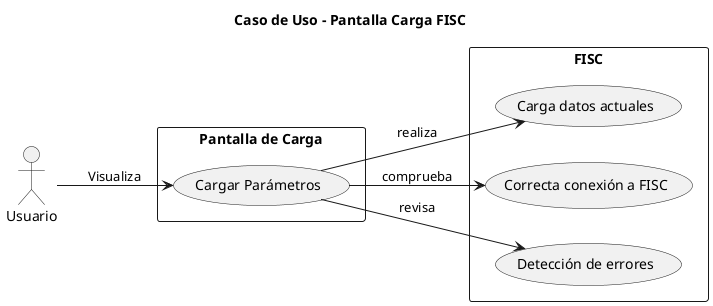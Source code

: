 @startuml

title Caso de Uso - Pantalla Carga FISC

left to right direction

actor Usuario as user

rectangle "Pantalla de Carga" {
    usecase "Cargar Parámetros" as loadParams
}

rectangle "FISC" {
    usecase "Carga datos actuales" as carga
    usecase "Correcta conexión a FISC" as conexión
    usecase "Detección de errores" as errores
}

user --> loadParams : "Visualiza"
loadParams --> carga : realiza
loadParams --> conexión : comprueba
loadParams --> errores : revisa

@enduml